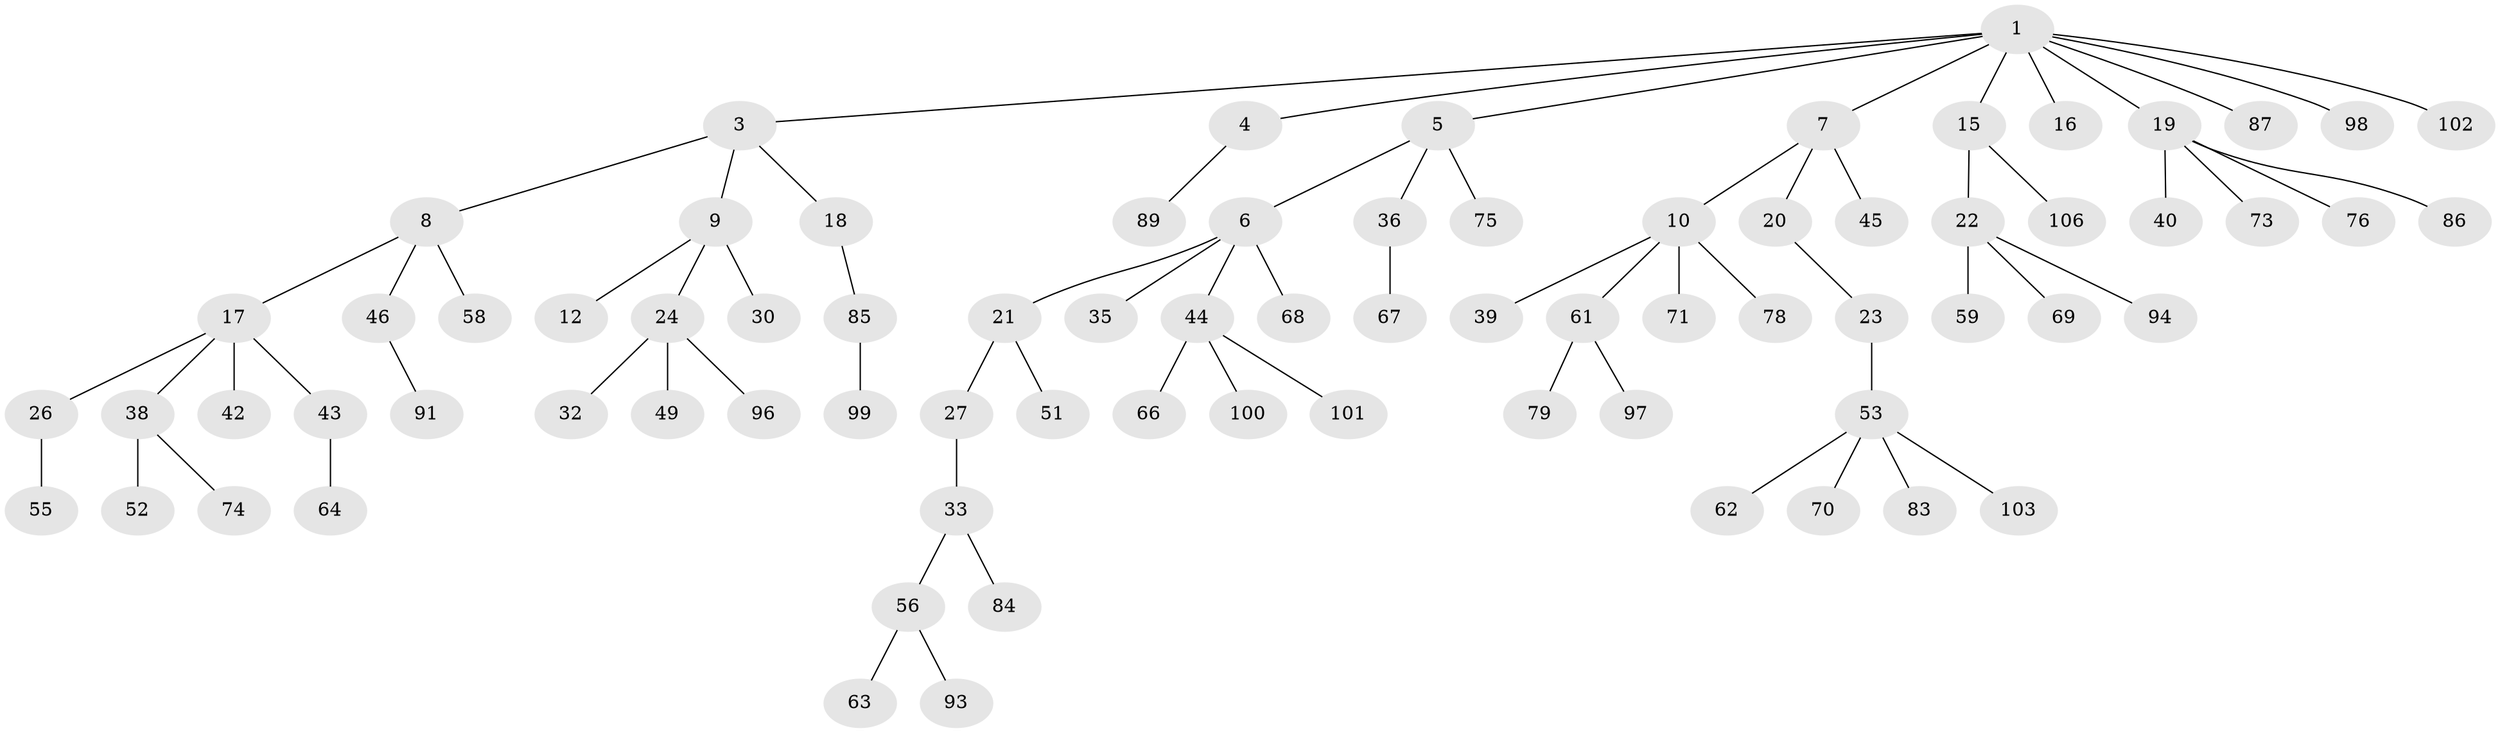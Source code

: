 // original degree distribution, {7: 0.009345794392523364, 5: 0.037383177570093455, 4: 0.11214953271028037, 2: 0.16822429906542055, 6: 0.009345794392523364, 1: 0.5514018691588785, 3: 0.11214953271028037}
// Generated by graph-tools (version 1.1) at 2025/11/02/27/25 16:11:26]
// undirected, 77 vertices, 76 edges
graph export_dot {
graph [start="1"]
  node [color=gray90,style=filled];
  1 [super="+2"];
  3;
  4 [super="+28"];
  5;
  6 [super="+13"];
  7 [super="+72"];
  8 [super="+11"];
  9 [super="+105"];
  10 [super="+14"];
  12;
  15 [super="+48"];
  16;
  17 [super="+25"];
  18 [super="+47"];
  19 [super="+29"];
  20;
  21 [super="+31"];
  22 [super="+41"];
  23;
  24 [super="+37"];
  26 [super="+54"];
  27;
  30;
  32 [super="+82"];
  33 [super="+34"];
  35;
  36 [super="+60"];
  38 [super="+104"];
  39;
  40;
  42;
  43 [super="+88"];
  44 [super="+50"];
  45;
  46 [super="+81"];
  49;
  51 [super="+92"];
  52;
  53 [super="+57"];
  55;
  56 [super="+95"];
  58;
  59;
  61 [super="+65"];
  62 [super="+107"];
  63;
  64 [super="+77"];
  66;
  67;
  68;
  69;
  70 [super="+80"];
  71;
  73;
  74;
  75;
  76;
  78;
  79;
  83;
  84;
  85 [super="+90"];
  86;
  87;
  89;
  91;
  93;
  94;
  96;
  97;
  98;
  99;
  100;
  101;
  102;
  103;
  106;
  1 -- 3;
  1 -- 7;
  1 -- 16;
  1 -- 19;
  1 -- 87;
  1 -- 102;
  1 -- 98;
  1 -- 4;
  1 -- 5;
  1 -- 15;
  3 -- 8;
  3 -- 9;
  3 -- 18;
  4 -- 89;
  5 -- 6;
  5 -- 36;
  5 -- 75;
  6 -- 21;
  6 -- 35;
  6 -- 44;
  6 -- 68;
  7 -- 10;
  7 -- 20;
  7 -- 45;
  8 -- 17;
  8 -- 46;
  8 -- 58;
  9 -- 12;
  9 -- 24;
  9 -- 30;
  10 -- 61;
  10 -- 71;
  10 -- 78;
  10 -- 39;
  15 -- 22;
  15 -- 106;
  17 -- 38;
  17 -- 26;
  17 -- 43;
  17 -- 42;
  18 -- 85;
  19 -- 73;
  19 -- 76;
  19 -- 40;
  19 -- 86;
  20 -- 23;
  21 -- 27;
  21 -- 51;
  22 -- 94;
  22 -- 59;
  22 -- 69;
  23 -- 53;
  24 -- 32;
  24 -- 49;
  24 -- 96;
  26 -- 55;
  27 -- 33;
  33 -- 56;
  33 -- 84;
  36 -- 67;
  38 -- 52;
  38 -- 74;
  43 -- 64;
  44 -- 66;
  44 -- 101;
  44 -- 100;
  46 -- 91;
  53 -- 62;
  53 -- 70;
  53 -- 83;
  53 -- 103;
  56 -- 63;
  56 -- 93;
  61 -- 97;
  61 -- 79;
  85 -- 99;
}

